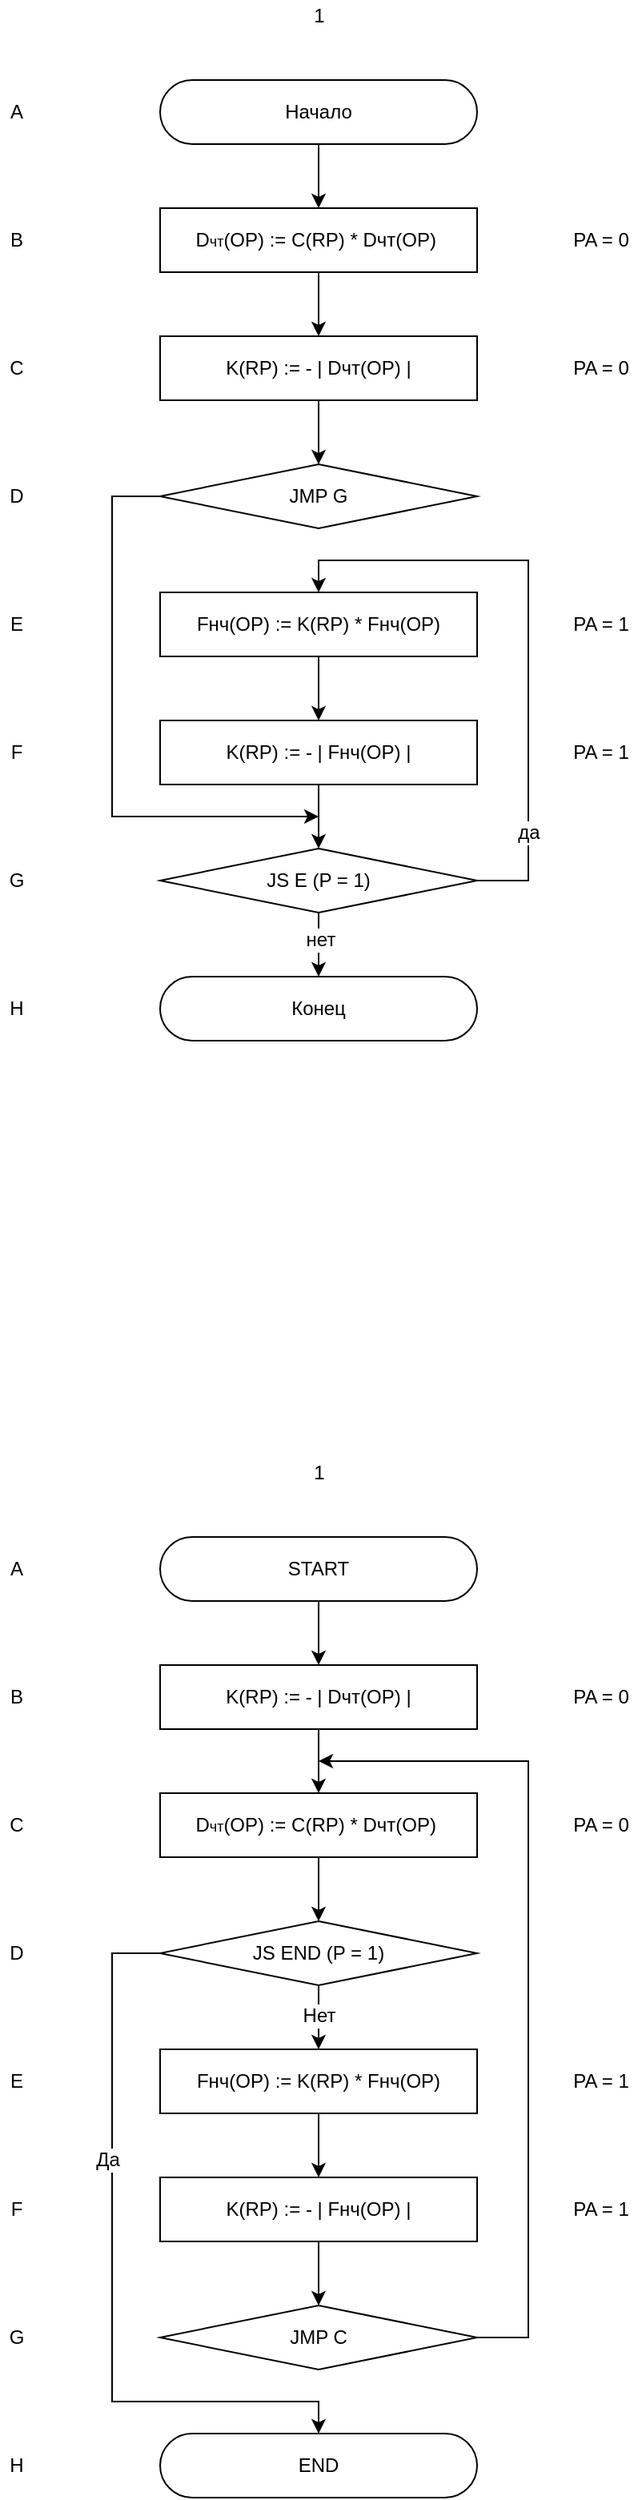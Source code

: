 <mxfile version="12.6.5" type="device"><diagram id="TZIP3zI4dNsuvHg92CM3" name="Page-1"><mxGraphModel dx="436" dy="710" grid="0" gridSize="10" guides="1" tooltips="1" connect="1" arrows="1" fold="1" page="1" pageScale="1" pageWidth="827" pageHeight="1169" math="0" shadow="0"><root><mxCell id="0"/><mxCell id="1" parent="0"/><mxCell id="sTAM0UfuS_xUccPrhti--72" style="edgeStyle=orthogonalEdgeStyle;rounded=0;orthogonalLoop=1;jettySize=auto;html=1;entryX=0.5;entryY=0;entryDx=0;entryDy=0;" parent="1" source="sTAM0UfuS_xUccPrhti--1" target="sTAM0UfuS_xUccPrhti--4" edge="1"><mxGeometry relative="1" as="geometry"/></mxCell><mxCell id="sTAM0UfuS_xUccPrhti--1" value="Начало" style="rounded=1;whiteSpace=wrap;html=1;arcSize=50;" parent="1" vertex="1"><mxGeometry x="280" y="120" width="198" height="40" as="geometry"/></mxCell><mxCell id="sTAM0UfuS_xUccPrhti--2" value="Конец" style="rounded=1;whiteSpace=wrap;html=1;arcSize=50;" parent="1" vertex="1"><mxGeometry x="280" y="680" width="198" height="40" as="geometry"/></mxCell><mxCell id="sTAM0UfuS_xUccPrhti--71" style="edgeStyle=orthogonalEdgeStyle;rounded=0;orthogonalLoop=1;jettySize=auto;html=1;entryX=0.5;entryY=0;entryDx=0;entryDy=0;" parent="1" source="sTAM0UfuS_xUccPrhti--3" target="sTAM0UfuS_xUccPrhti--10" edge="1"><mxGeometry relative="1" as="geometry"/></mxCell><mxCell id="sTAM0UfuS_xUccPrhti--3" value="&lt;span style=&quot;white-space: normal&quot;&gt;K(RP) := - | Dчт(OP) |&lt;/span&gt;" style="rounded=0;whiteSpace=wrap;html=1;" parent="1" vertex="1"><mxGeometry x="280" y="280" width="198" height="40" as="geometry"/></mxCell><mxCell id="sTAM0UfuS_xUccPrhti--70" style="edgeStyle=orthogonalEdgeStyle;rounded=0;orthogonalLoop=1;jettySize=auto;html=1;entryX=0.5;entryY=0;entryDx=0;entryDy=0;" parent="1" source="sTAM0UfuS_xUccPrhti--4" target="sTAM0UfuS_xUccPrhti--3" edge="1"><mxGeometry relative="1" as="geometry"/></mxCell><mxCell id="sTAM0UfuS_xUccPrhti--4" value="D&lt;font style=&quot;font-size: 9px&quot;&gt;чт&lt;/font&gt;(OP) := C(RP) * Dчт(OP)&amp;nbsp;" style="rounded=0;whiteSpace=wrap;html=1;" parent="1" vertex="1"><mxGeometry x="280" y="200" width="198" height="40" as="geometry"/></mxCell><mxCell id="sTAM0UfuS_xUccPrhti--68" style="edgeStyle=orthogonalEdgeStyle;rounded=0;orthogonalLoop=1;jettySize=auto;html=1;entryX=0.5;entryY=0;entryDx=0;entryDy=0;" parent="1" source="sTAM0UfuS_xUccPrhti--5" target="sTAM0UfuS_xUccPrhti--7" edge="1"><mxGeometry relative="1" as="geometry"/></mxCell><mxCell id="sTAM0UfuS_xUccPrhti--5" value="Fнч(OP) := K(RP) * Fнч(OP)" style="rounded=0;whiteSpace=wrap;html=1;" parent="1" vertex="1"><mxGeometry x="280" y="440" width="198" height="40" as="geometry"/></mxCell><mxCell id="sTAM0UfuS_xUccPrhti--67" style="edgeStyle=orthogonalEdgeStyle;rounded=0;orthogonalLoop=1;jettySize=auto;html=1;entryX=0.5;entryY=0;entryDx=0;entryDy=0;" parent="1" source="sTAM0UfuS_xUccPrhti--7" target="sTAM0UfuS_xUccPrhti--8" edge="1"><mxGeometry relative="1" as="geometry"/></mxCell><mxCell id="sTAM0UfuS_xUccPrhti--7" value="K(RP) := - | Fнч(OP) |" style="rounded=0;whiteSpace=wrap;html=1;" parent="1" vertex="1"><mxGeometry x="280" y="520" width="198" height="40" as="geometry"/></mxCell><mxCell id="sTAM0UfuS_xUccPrhti--65" style="edgeStyle=orthogonalEdgeStyle;rounded=0;orthogonalLoop=1;jettySize=auto;html=1;entryX=0.5;entryY=0;entryDx=0;entryDy=0;" parent="1" source="sTAM0UfuS_xUccPrhti--8" target="sTAM0UfuS_xUccPrhti--5" edge="1"><mxGeometry relative="1" as="geometry"><Array as="points"><mxPoint x="510" y="620"/><mxPoint x="510" y="420"/><mxPoint x="379" y="420"/></Array></mxGeometry></mxCell><mxCell id="sTAM0UfuS_xUccPrhti--73" value="да" style="text;html=1;align=center;verticalAlign=middle;resizable=0;points=[];labelBackgroundColor=#ffffff;" parent="sTAM0UfuS_xUccPrhti--65" vertex="1" connectable="0"><mxGeometry x="-0.833" y="4" relative="1" as="geometry"><mxPoint x="4" y="-30" as="offset"/></mxGeometry></mxCell><mxCell id="sTAM0UfuS_xUccPrhti--66" style="edgeStyle=orthogonalEdgeStyle;rounded=0;orthogonalLoop=1;jettySize=auto;html=1;exitX=0.5;exitY=1;exitDx=0;exitDy=0;entryX=0.5;entryY=0;entryDx=0;entryDy=0;" parent="1" source="sTAM0UfuS_xUccPrhti--8" target="sTAM0UfuS_xUccPrhti--2" edge="1"><mxGeometry relative="1" as="geometry"/></mxCell><mxCell id="sTAM0UfuS_xUccPrhti--74" value="нет" style="text;html=1;align=center;verticalAlign=middle;resizable=0;points=[];labelBackgroundColor=#ffffff;" parent="sTAM0UfuS_xUccPrhti--66" vertex="1" connectable="0"><mxGeometry x="-0.15" y="1" relative="1" as="geometry"><mxPoint as="offset"/></mxGeometry></mxCell><mxCell id="sTAM0UfuS_xUccPrhti--8" value="JS E (P = 1)" style="rhombus;whiteSpace=wrap;html=1;" parent="1" vertex="1"><mxGeometry x="280" y="600" width="198" height="40" as="geometry"/></mxCell><mxCell id="sTAM0UfuS_xUccPrhti--69" style="edgeStyle=orthogonalEdgeStyle;rounded=0;orthogonalLoop=1;jettySize=auto;html=1;" parent="1" source="sTAM0UfuS_xUccPrhti--10" edge="1"><mxGeometry relative="1" as="geometry"><mxPoint x="379" y="580" as="targetPoint"/><Array as="points"><mxPoint x="250" y="380"/><mxPoint x="250" y="580"/></Array></mxGeometry></mxCell><mxCell id="sTAM0UfuS_xUccPrhti--10" value="JMP G" style="rhombus;whiteSpace=wrap;html=1;" parent="1" vertex="1"><mxGeometry x="280" y="360" width="198" height="40" as="geometry"/></mxCell><mxCell id="sTAM0UfuS_xUccPrhti--21" value="PA = 0" style="text;html=1;align=center;verticalAlign=middle;resizable=0;points=[];autosize=1;" parent="1" vertex="1"><mxGeometry x="530" y="210" width="50" height="20" as="geometry"/></mxCell><mxCell id="sTAM0UfuS_xUccPrhti--22" value="PA = 0" style="text;html=1;align=center;verticalAlign=middle;resizable=0;points=[];autosize=1;" parent="1" vertex="1"><mxGeometry x="530" y="290" width="50" height="20" as="geometry"/></mxCell><mxCell id="sTAM0UfuS_xUccPrhti--23" value="PA = 1" style="text;html=1;align=center;verticalAlign=middle;resizable=0;points=[];autosize=1;" parent="1" vertex="1"><mxGeometry x="530" y="450" width="50" height="20" as="geometry"/></mxCell><mxCell id="sTAM0UfuS_xUccPrhti--24" value="PA = 1" style="text;html=1;align=center;verticalAlign=middle;resizable=0;points=[];autosize=1;" parent="1" vertex="1"><mxGeometry x="530" y="530" width="50" height="20" as="geometry"/></mxCell><mxCell id="sTAM0UfuS_xUccPrhti--25" value="1" style="text;html=1;align=center;verticalAlign=middle;resizable=0;points=[];autosize=1;" parent="1" vertex="1"><mxGeometry x="369" y="70" width="20" height="20" as="geometry"/></mxCell><mxCell id="sTAM0UfuS_xUccPrhti--26" value="A" style="text;html=1;align=center;verticalAlign=middle;resizable=0;points=[];autosize=1;" parent="1" vertex="1"><mxGeometry x="180" y="130" width="20" height="20" as="geometry"/></mxCell><mxCell id="sTAM0UfuS_xUccPrhti--27" value="B" style="text;html=1;align=center;verticalAlign=middle;resizable=0;points=[];autosize=1;" parent="1" vertex="1"><mxGeometry x="180" y="210" width="20" height="20" as="geometry"/></mxCell><mxCell id="sTAM0UfuS_xUccPrhti--28" value="G" style="text;html=1;align=center;verticalAlign=middle;resizable=0;points=[];autosize=1;" parent="1" vertex="1"><mxGeometry x="180" y="610" width="20" height="20" as="geometry"/></mxCell><mxCell id="sTAM0UfuS_xUccPrhti--29" value="C" style="text;html=1;align=center;verticalAlign=middle;resizable=0;points=[];autosize=1;" parent="1" vertex="1"><mxGeometry x="180" y="290" width="20" height="20" as="geometry"/></mxCell><mxCell id="sTAM0UfuS_xUccPrhti--30" value="E" style="text;html=1;align=center;verticalAlign=middle;resizable=0;points=[];autosize=1;" parent="1" vertex="1"><mxGeometry x="180" y="450" width="20" height="20" as="geometry"/></mxCell><mxCell id="sTAM0UfuS_xUccPrhti--31" value="D" style="text;html=1;align=center;verticalAlign=middle;resizable=0;points=[];autosize=1;" parent="1" vertex="1"><mxGeometry x="180" y="370" width="20" height="20" as="geometry"/></mxCell><mxCell id="sTAM0UfuS_xUccPrhti--32" value="F" style="text;html=1;align=center;verticalAlign=middle;resizable=0;points=[];autosize=1;" parent="1" vertex="1"><mxGeometry x="180" y="530" width="20" height="20" as="geometry"/></mxCell><mxCell id="sTAM0UfuS_xUccPrhti--33" value="H" style="text;html=1;align=center;verticalAlign=middle;resizable=0;points=[];autosize=1;" parent="1" vertex="1"><mxGeometry x="180" y="690" width="20" height="20" as="geometry"/></mxCell><mxCell id="sTAM0UfuS_xUccPrhti--34" style="edgeStyle=orthogonalEdgeStyle;rounded=0;orthogonalLoop=1;jettySize=auto;html=1;entryX=0.5;entryY=0;entryDx=0;entryDy=0;" parent="1" source="sTAM0UfuS_xUccPrhti--35" target="sTAM0UfuS_xUccPrhti--38" edge="1"><mxGeometry relative="1" as="geometry"/></mxCell><mxCell id="sTAM0UfuS_xUccPrhti--35" value="START" style="rounded=1;whiteSpace=wrap;html=1;arcSize=50;" parent="1" vertex="1"><mxGeometry x="280" y="1030" width="198" height="40" as="geometry"/></mxCell><mxCell id="sTAM0UfuS_xUccPrhti--36" value="END" style="rounded=1;whiteSpace=wrap;html=1;arcSize=50;" parent="1" vertex="1"><mxGeometry x="280" y="1590" width="198" height="40" as="geometry"/></mxCell><mxCell id="sTAM0UfuS_xUccPrhti--37" style="edgeStyle=orthogonalEdgeStyle;rounded=0;orthogonalLoop=1;jettySize=auto;html=1;entryX=0.5;entryY=0;entryDx=0;entryDy=0;" parent="1" source="sTAM0UfuS_xUccPrhti--38" target="sTAM0UfuS_xUccPrhti--40" edge="1"><mxGeometry relative="1" as="geometry"/></mxCell><mxCell id="sTAM0UfuS_xUccPrhti--38" value="&lt;span style=&quot;white-space: normal&quot;&gt;K(RP) := - | Dчт(OP) |&lt;/span&gt;" style="rounded=0;whiteSpace=wrap;html=1;" parent="1" vertex="1"><mxGeometry x="280" y="1110" width="198" height="40" as="geometry"/></mxCell><mxCell id="sTAM0UfuS_xUccPrhti--39" style="edgeStyle=orthogonalEdgeStyle;rounded=0;orthogonalLoop=1;jettySize=auto;html=1;entryX=0.5;entryY=0;entryDx=0;entryDy=0;" parent="1" source="sTAM0UfuS_xUccPrhti--40" target="sTAM0UfuS_xUccPrhti--49" edge="1"><mxGeometry relative="1" as="geometry"/></mxCell><mxCell id="sTAM0UfuS_xUccPrhti--40" value="D&lt;font style=&quot;font-size: 9px&quot;&gt;чт&lt;/font&gt;(OP) := C(RP) * Dчт(OP)&amp;nbsp;" style="rounded=0;whiteSpace=wrap;html=1;" parent="1" vertex="1"><mxGeometry x="280" y="1190" width="198" height="40" as="geometry"/></mxCell><mxCell id="sTAM0UfuS_xUccPrhti--41" style="edgeStyle=orthogonalEdgeStyle;rounded=0;orthogonalLoop=1;jettySize=auto;html=1;entryX=0.5;entryY=0;entryDx=0;entryDy=0;" parent="1" source="sTAM0UfuS_xUccPrhti--42" target="sTAM0UfuS_xUccPrhti--44" edge="1"><mxGeometry relative="1" as="geometry"/></mxCell><mxCell id="sTAM0UfuS_xUccPrhti--42" value="Fнч(OP) := K(RP) * Fнч(OP)" style="rounded=0;whiteSpace=wrap;html=1;" parent="1" vertex="1"><mxGeometry x="280" y="1350" width="198" height="40" as="geometry"/></mxCell><mxCell id="sTAM0UfuS_xUccPrhti--43" style="edgeStyle=orthogonalEdgeStyle;rounded=0;orthogonalLoop=1;jettySize=auto;html=1;entryX=0.5;entryY=0;entryDx=0;entryDy=0;" parent="1" source="sTAM0UfuS_xUccPrhti--44" target="sTAM0UfuS_xUccPrhti--51" edge="1"><mxGeometry relative="1" as="geometry"/></mxCell><mxCell id="sTAM0UfuS_xUccPrhti--44" value="K(RP) := - | Fнч(OP) |" style="rounded=0;whiteSpace=wrap;html=1;" parent="1" vertex="1"><mxGeometry x="280" y="1430" width="198" height="40" as="geometry"/></mxCell><mxCell id="sTAM0UfuS_xUccPrhti--45" style="edgeStyle=orthogonalEdgeStyle;rounded=0;orthogonalLoop=1;jettySize=auto;html=1;entryX=0.5;entryY=0;entryDx=0;entryDy=0;" parent="1" source="sTAM0UfuS_xUccPrhti--49" target="sTAM0UfuS_xUccPrhti--36" edge="1"><mxGeometry relative="1" as="geometry"><Array as="points"><mxPoint x="250" y="1290"/><mxPoint x="250" y="1570"/><mxPoint x="379" y="1570"/></Array></mxGeometry></mxCell><mxCell id="sTAM0UfuS_xUccPrhti--46" value="Да" style="text;html=1;align=center;verticalAlign=middle;resizable=0;points=[];labelBackgroundColor=#ffffff;" parent="sTAM0UfuS_xUccPrhti--45" vertex="1" connectable="0"><mxGeometry x="-0.454" y="-3" relative="1" as="geometry"><mxPoint y="33" as="offset"/></mxGeometry></mxCell><mxCell id="sTAM0UfuS_xUccPrhti--47" style="edgeStyle=orthogonalEdgeStyle;rounded=0;orthogonalLoop=1;jettySize=auto;html=1;entryX=0.5;entryY=0;entryDx=0;entryDy=0;" parent="1" source="sTAM0UfuS_xUccPrhti--49" target="sTAM0UfuS_xUccPrhti--42" edge="1"><mxGeometry relative="1" as="geometry"/></mxCell><mxCell id="sTAM0UfuS_xUccPrhti--48" value="Нет" style="text;html=1;align=center;verticalAlign=middle;resizable=0;points=[];labelBackgroundColor=#ffffff;" parent="sTAM0UfuS_xUccPrhti--47" vertex="1" connectable="0"><mxGeometry x="-0.05" y="-1" relative="1" as="geometry"><mxPoint x="1" as="offset"/></mxGeometry></mxCell><mxCell id="sTAM0UfuS_xUccPrhti--49" value="JS END (P = 1)" style="rhombus;whiteSpace=wrap;html=1;" parent="1" vertex="1"><mxGeometry x="280" y="1270" width="198" height="40" as="geometry"/></mxCell><mxCell id="sTAM0UfuS_xUccPrhti--50" style="edgeStyle=orthogonalEdgeStyle;rounded=0;orthogonalLoop=1;jettySize=auto;html=1;" parent="1" source="sTAM0UfuS_xUccPrhti--51" edge="1"><mxGeometry relative="1" as="geometry"><mxPoint x="379" y="1170" as="targetPoint"/><Array as="points"><mxPoint x="510" y="1530"/><mxPoint x="510" y="1170"/></Array></mxGeometry></mxCell><mxCell id="sTAM0UfuS_xUccPrhti--51" value="JMP C" style="rhombus;whiteSpace=wrap;html=1;" parent="1" vertex="1"><mxGeometry x="280" y="1510" width="198" height="40" as="geometry"/></mxCell><mxCell id="sTAM0UfuS_xUccPrhti--52" value="PA = 0" style="text;html=1;align=center;verticalAlign=middle;resizable=0;points=[];autosize=1;" parent="1" vertex="1"><mxGeometry x="530" y="1120" width="50" height="20" as="geometry"/></mxCell><mxCell id="sTAM0UfuS_xUccPrhti--53" value="PA = 0" style="text;html=1;align=center;verticalAlign=middle;resizable=0;points=[];autosize=1;" parent="1" vertex="1"><mxGeometry x="530" y="1200" width="50" height="20" as="geometry"/></mxCell><mxCell id="sTAM0UfuS_xUccPrhti--54" value="PA = 1" style="text;html=1;align=center;verticalAlign=middle;resizable=0;points=[];autosize=1;" parent="1" vertex="1"><mxGeometry x="530" y="1360" width="50" height="20" as="geometry"/></mxCell><mxCell id="sTAM0UfuS_xUccPrhti--55" value="PA = 1" style="text;html=1;align=center;verticalAlign=middle;resizable=0;points=[];autosize=1;" parent="1" vertex="1"><mxGeometry x="530" y="1440" width="50" height="20" as="geometry"/></mxCell><mxCell id="sTAM0UfuS_xUccPrhti--56" value="1" style="text;html=1;align=center;verticalAlign=middle;resizable=0;points=[];autosize=1;" parent="1" vertex="1"><mxGeometry x="369" y="980" width="20" height="20" as="geometry"/></mxCell><mxCell id="sTAM0UfuS_xUccPrhti--57" value="A" style="text;html=1;align=center;verticalAlign=middle;resizable=0;points=[];autosize=1;" parent="1" vertex="1"><mxGeometry x="180" y="1040" width="20" height="20" as="geometry"/></mxCell><mxCell id="sTAM0UfuS_xUccPrhti--58" value="B" style="text;html=1;align=center;verticalAlign=middle;resizable=0;points=[];autosize=1;" parent="1" vertex="1"><mxGeometry x="180" y="1120" width="20" height="20" as="geometry"/></mxCell><mxCell id="sTAM0UfuS_xUccPrhti--59" value="G" style="text;html=1;align=center;verticalAlign=middle;resizable=0;points=[];autosize=1;" parent="1" vertex="1"><mxGeometry x="180" y="1520" width="20" height="20" as="geometry"/></mxCell><mxCell id="sTAM0UfuS_xUccPrhti--60" value="C" style="text;html=1;align=center;verticalAlign=middle;resizable=0;points=[];autosize=1;" parent="1" vertex="1"><mxGeometry x="180" y="1200" width="20" height="20" as="geometry"/></mxCell><mxCell id="sTAM0UfuS_xUccPrhti--61" value="E" style="text;html=1;align=center;verticalAlign=middle;resizable=0;points=[];autosize=1;" parent="1" vertex="1"><mxGeometry x="180" y="1360" width="20" height="20" as="geometry"/></mxCell><mxCell id="sTAM0UfuS_xUccPrhti--62" value="D" style="text;html=1;align=center;verticalAlign=middle;resizable=0;points=[];autosize=1;" parent="1" vertex="1"><mxGeometry x="180" y="1280" width="20" height="20" as="geometry"/></mxCell><mxCell id="sTAM0UfuS_xUccPrhti--63" value="F" style="text;html=1;align=center;verticalAlign=middle;resizable=0;points=[];autosize=1;" parent="1" vertex="1"><mxGeometry x="180" y="1440" width="20" height="20" as="geometry"/></mxCell><mxCell id="sTAM0UfuS_xUccPrhti--64" value="H" style="text;html=1;align=center;verticalAlign=middle;resizable=0;points=[];autosize=1;" parent="1" vertex="1"><mxGeometry x="180" y="1600" width="20" height="20" as="geometry"/></mxCell></root></mxGraphModel></diagram></mxfile>